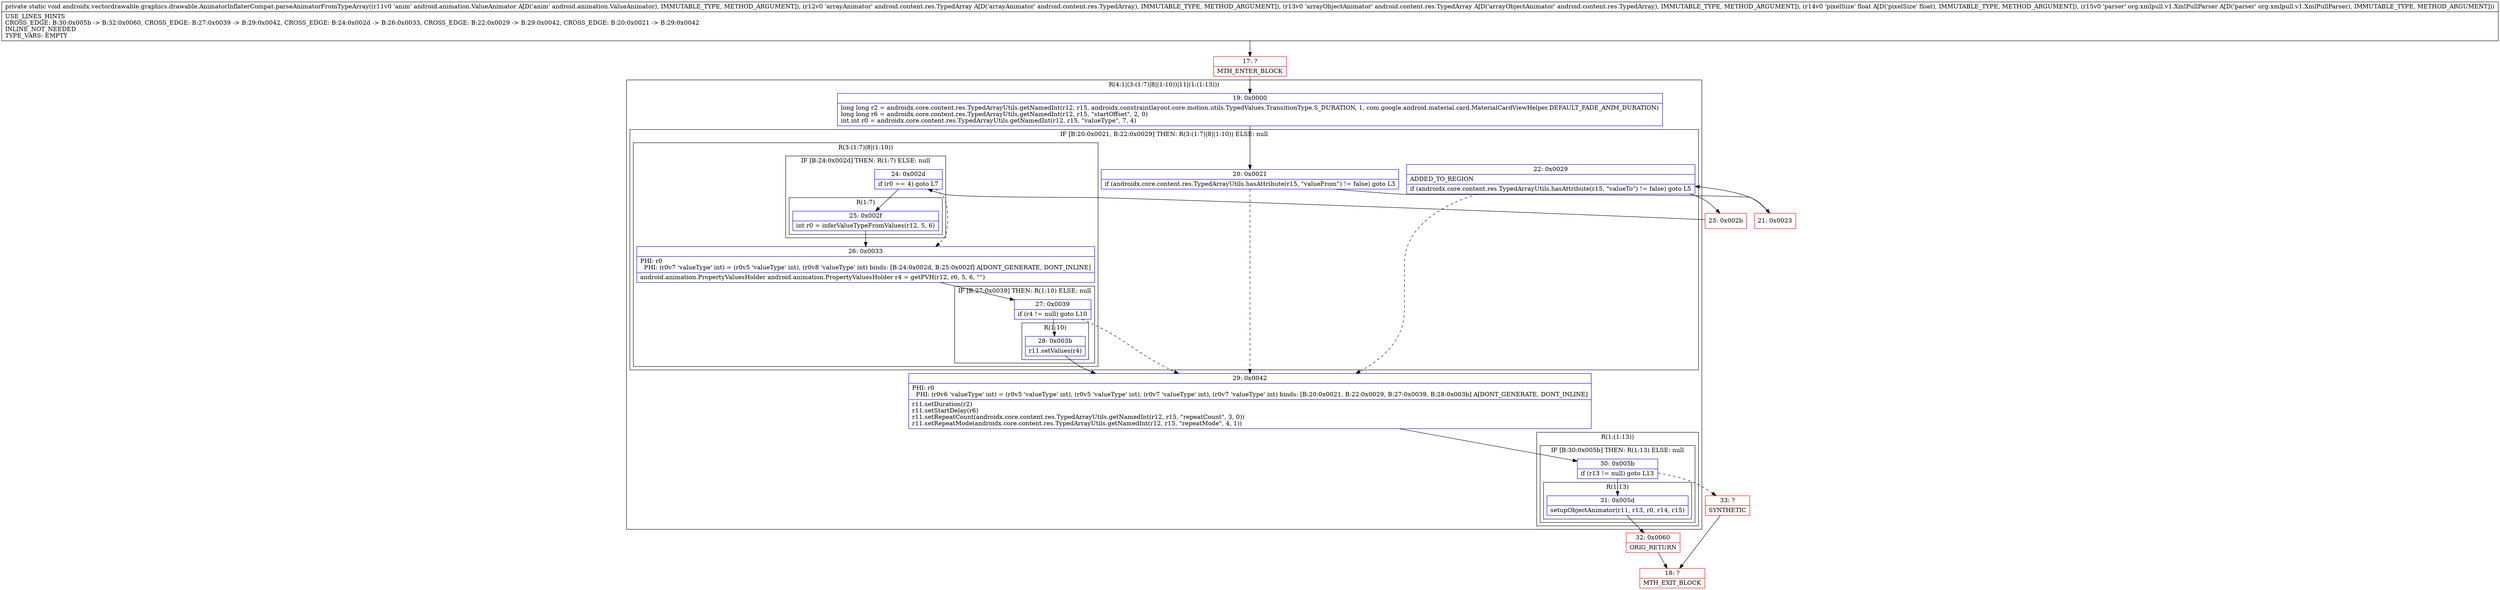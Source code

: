 digraph "CFG forandroidx.vectordrawable.graphics.drawable.AnimatorInflaterCompat.parseAnimatorFromTypeArray(Landroid\/animation\/ValueAnimator;Landroid\/content\/res\/TypedArray;Landroid\/content\/res\/TypedArray;FLorg\/xmlpull\/v1\/XmlPullParser;)V" {
subgraph cluster_Region_1301495077 {
label = "R(4:1|(3:(1:7)|8|(1:10))|11|(1:(1:13)))";
node [shape=record,color=blue];
Node_19 [shape=record,label="{19\:\ 0x0000|long long r2 = androidx.core.content.res.TypedArrayUtils.getNamedInt(r12, r15, androidx.constraintlayout.core.motion.utils.TypedValues.TransitionType.S_DURATION, 1, com.google.android.material.card.MaterialCardViewHelper.DEFAULT_FADE_ANIM_DURATION)\llong long r6 = androidx.core.content.res.TypedArrayUtils.getNamedInt(r12, r15, \"startOffset\", 2, 0)\lint int r0 = androidx.core.content.res.TypedArrayUtils.getNamedInt(r12, r15, \"valueType\", 7, 4)\l}"];
subgraph cluster_IfRegion_2136846057 {
label = "IF [B:20:0x0021, B:22:0x0029] THEN: R(3:(1:7)|8|(1:10)) ELSE: null";
node [shape=record,color=blue];
Node_20 [shape=record,label="{20\:\ 0x0021|if (androidx.core.content.res.TypedArrayUtils.hasAttribute(r15, \"valueFrom\") != false) goto L3\l}"];
Node_22 [shape=record,label="{22\:\ 0x0029|ADDED_TO_REGION\l|if (androidx.core.content.res.TypedArrayUtils.hasAttribute(r15, \"valueTo\") != false) goto L5\l}"];
subgraph cluster_Region_2110612761 {
label = "R(3:(1:7)|8|(1:10))";
node [shape=record,color=blue];
subgraph cluster_IfRegion_734192081 {
label = "IF [B:24:0x002d] THEN: R(1:7) ELSE: null";
node [shape=record,color=blue];
Node_24 [shape=record,label="{24\:\ 0x002d|if (r0 == 4) goto L7\l}"];
subgraph cluster_Region_298362388 {
label = "R(1:7)";
node [shape=record,color=blue];
Node_25 [shape=record,label="{25\:\ 0x002f|int r0 = inferValueTypeFromValues(r12, 5, 6)\l}"];
}
}
Node_26 [shape=record,label="{26\:\ 0x0033|PHI: r0 \l  PHI: (r0v7 'valueType' int) = (r0v5 'valueType' int), (r0v8 'valueType' int) binds: [B:24:0x002d, B:25:0x002f] A[DONT_GENERATE, DONT_INLINE]\l|android.animation.PropertyValuesHolder android.animation.PropertyValuesHolder r4 = getPVH(r12, r0, 5, 6, \"\")\l}"];
subgraph cluster_IfRegion_694256818 {
label = "IF [B:27:0x0039] THEN: R(1:10) ELSE: null";
node [shape=record,color=blue];
Node_27 [shape=record,label="{27\:\ 0x0039|if (r4 != null) goto L10\l}"];
subgraph cluster_Region_361837606 {
label = "R(1:10)";
node [shape=record,color=blue];
Node_28 [shape=record,label="{28\:\ 0x003b|r11.setValues(r4)\l}"];
}
}
}
}
Node_29 [shape=record,label="{29\:\ 0x0042|PHI: r0 \l  PHI: (r0v6 'valueType' int) = (r0v5 'valueType' int), (r0v5 'valueType' int), (r0v7 'valueType' int), (r0v7 'valueType' int) binds: [B:20:0x0021, B:22:0x0029, B:27:0x0039, B:28:0x003b] A[DONT_GENERATE, DONT_INLINE]\l|r11.setDuration(r2)\lr11.setStartDelay(r6)\lr11.setRepeatCount(androidx.core.content.res.TypedArrayUtils.getNamedInt(r12, r15, \"repeatCount\", 3, 0))\lr11.setRepeatMode(androidx.core.content.res.TypedArrayUtils.getNamedInt(r12, r15, \"repeatMode\", 4, 1))\l}"];
subgraph cluster_Region_246344128 {
label = "R(1:(1:13))";
node [shape=record,color=blue];
subgraph cluster_IfRegion_1999261572 {
label = "IF [B:30:0x005b] THEN: R(1:13) ELSE: null";
node [shape=record,color=blue];
Node_30 [shape=record,label="{30\:\ 0x005b|if (r13 != null) goto L13\l}"];
subgraph cluster_Region_694357765 {
label = "R(1:13)";
node [shape=record,color=blue];
Node_31 [shape=record,label="{31\:\ 0x005d|setupObjectAnimator(r11, r13, r0, r14, r15)\l}"];
}
}
}
}
Node_17 [shape=record,color=red,label="{17\:\ ?|MTH_ENTER_BLOCK\l}"];
Node_21 [shape=record,color=red,label="{21\:\ 0x0023}"];
Node_23 [shape=record,color=red,label="{23\:\ 0x002b}"];
Node_32 [shape=record,color=red,label="{32\:\ 0x0060|ORIG_RETURN\l}"];
Node_18 [shape=record,color=red,label="{18\:\ ?|MTH_EXIT_BLOCK\l}"];
Node_33 [shape=record,color=red,label="{33\:\ ?|SYNTHETIC\l}"];
MethodNode[shape=record,label="{private static void androidx.vectordrawable.graphics.drawable.AnimatorInflaterCompat.parseAnimatorFromTypeArray((r11v0 'anim' android.animation.ValueAnimator A[D('anim' android.animation.ValueAnimator), IMMUTABLE_TYPE, METHOD_ARGUMENT]), (r12v0 'arrayAnimator' android.content.res.TypedArray A[D('arrayAnimator' android.content.res.TypedArray), IMMUTABLE_TYPE, METHOD_ARGUMENT]), (r13v0 'arrayObjectAnimator' android.content.res.TypedArray A[D('arrayObjectAnimator' android.content.res.TypedArray), IMMUTABLE_TYPE, METHOD_ARGUMENT]), (r14v0 'pixelSize' float A[D('pixelSize' float), IMMUTABLE_TYPE, METHOD_ARGUMENT]), (r15v0 'parser' org.xmlpull.v1.XmlPullParser A[D('parser' org.xmlpull.v1.XmlPullParser), IMMUTABLE_TYPE, METHOD_ARGUMENT]))  | USE_LINES_HINTS\lCROSS_EDGE: B:30:0x005b \-\> B:32:0x0060, CROSS_EDGE: B:27:0x0039 \-\> B:29:0x0042, CROSS_EDGE: B:24:0x002d \-\> B:26:0x0033, CROSS_EDGE: B:22:0x0029 \-\> B:29:0x0042, CROSS_EDGE: B:20:0x0021 \-\> B:29:0x0042\lINLINE_NOT_NEEDED\lTYPE_VARS: EMPTY\l}"];
MethodNode -> Node_17;Node_19 -> Node_20;
Node_20 -> Node_21;
Node_20 -> Node_29[style=dashed];
Node_22 -> Node_23;
Node_22 -> Node_29[style=dashed];
Node_24 -> Node_25;
Node_24 -> Node_26[style=dashed];
Node_25 -> Node_26;
Node_26 -> Node_27;
Node_27 -> Node_28;
Node_27 -> Node_29[style=dashed];
Node_28 -> Node_29;
Node_29 -> Node_30;
Node_30 -> Node_31;
Node_30 -> Node_33[style=dashed];
Node_31 -> Node_32;
Node_17 -> Node_19;
Node_21 -> Node_22;
Node_23 -> Node_24;
Node_32 -> Node_18;
Node_33 -> Node_18;
}

